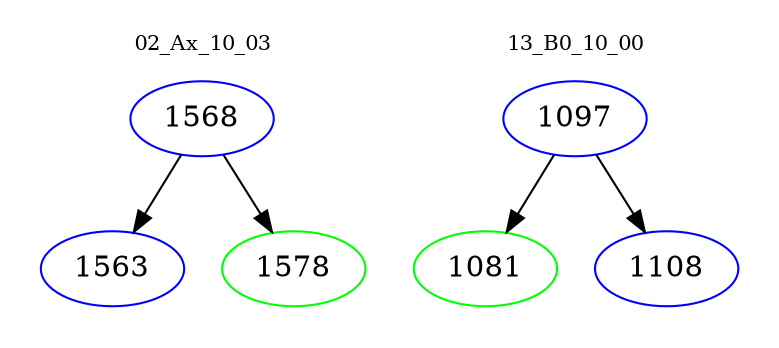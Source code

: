 digraph{
subgraph cluster_0 {
color = white
label = "02_Ax_10_03";
fontsize=10;
T0_1568 [label="1568", color="blue"]
T0_1568 -> T0_1563 [color="black"]
T0_1563 [label="1563", color="blue"]
T0_1568 -> T0_1578 [color="black"]
T0_1578 [label="1578", color="green"]
}
subgraph cluster_1 {
color = white
label = "13_B0_10_00";
fontsize=10;
T1_1097 [label="1097", color="blue"]
T1_1097 -> T1_1081 [color="black"]
T1_1081 [label="1081", color="green"]
T1_1097 -> T1_1108 [color="black"]
T1_1108 [label="1108", color="blue"]
}
}
